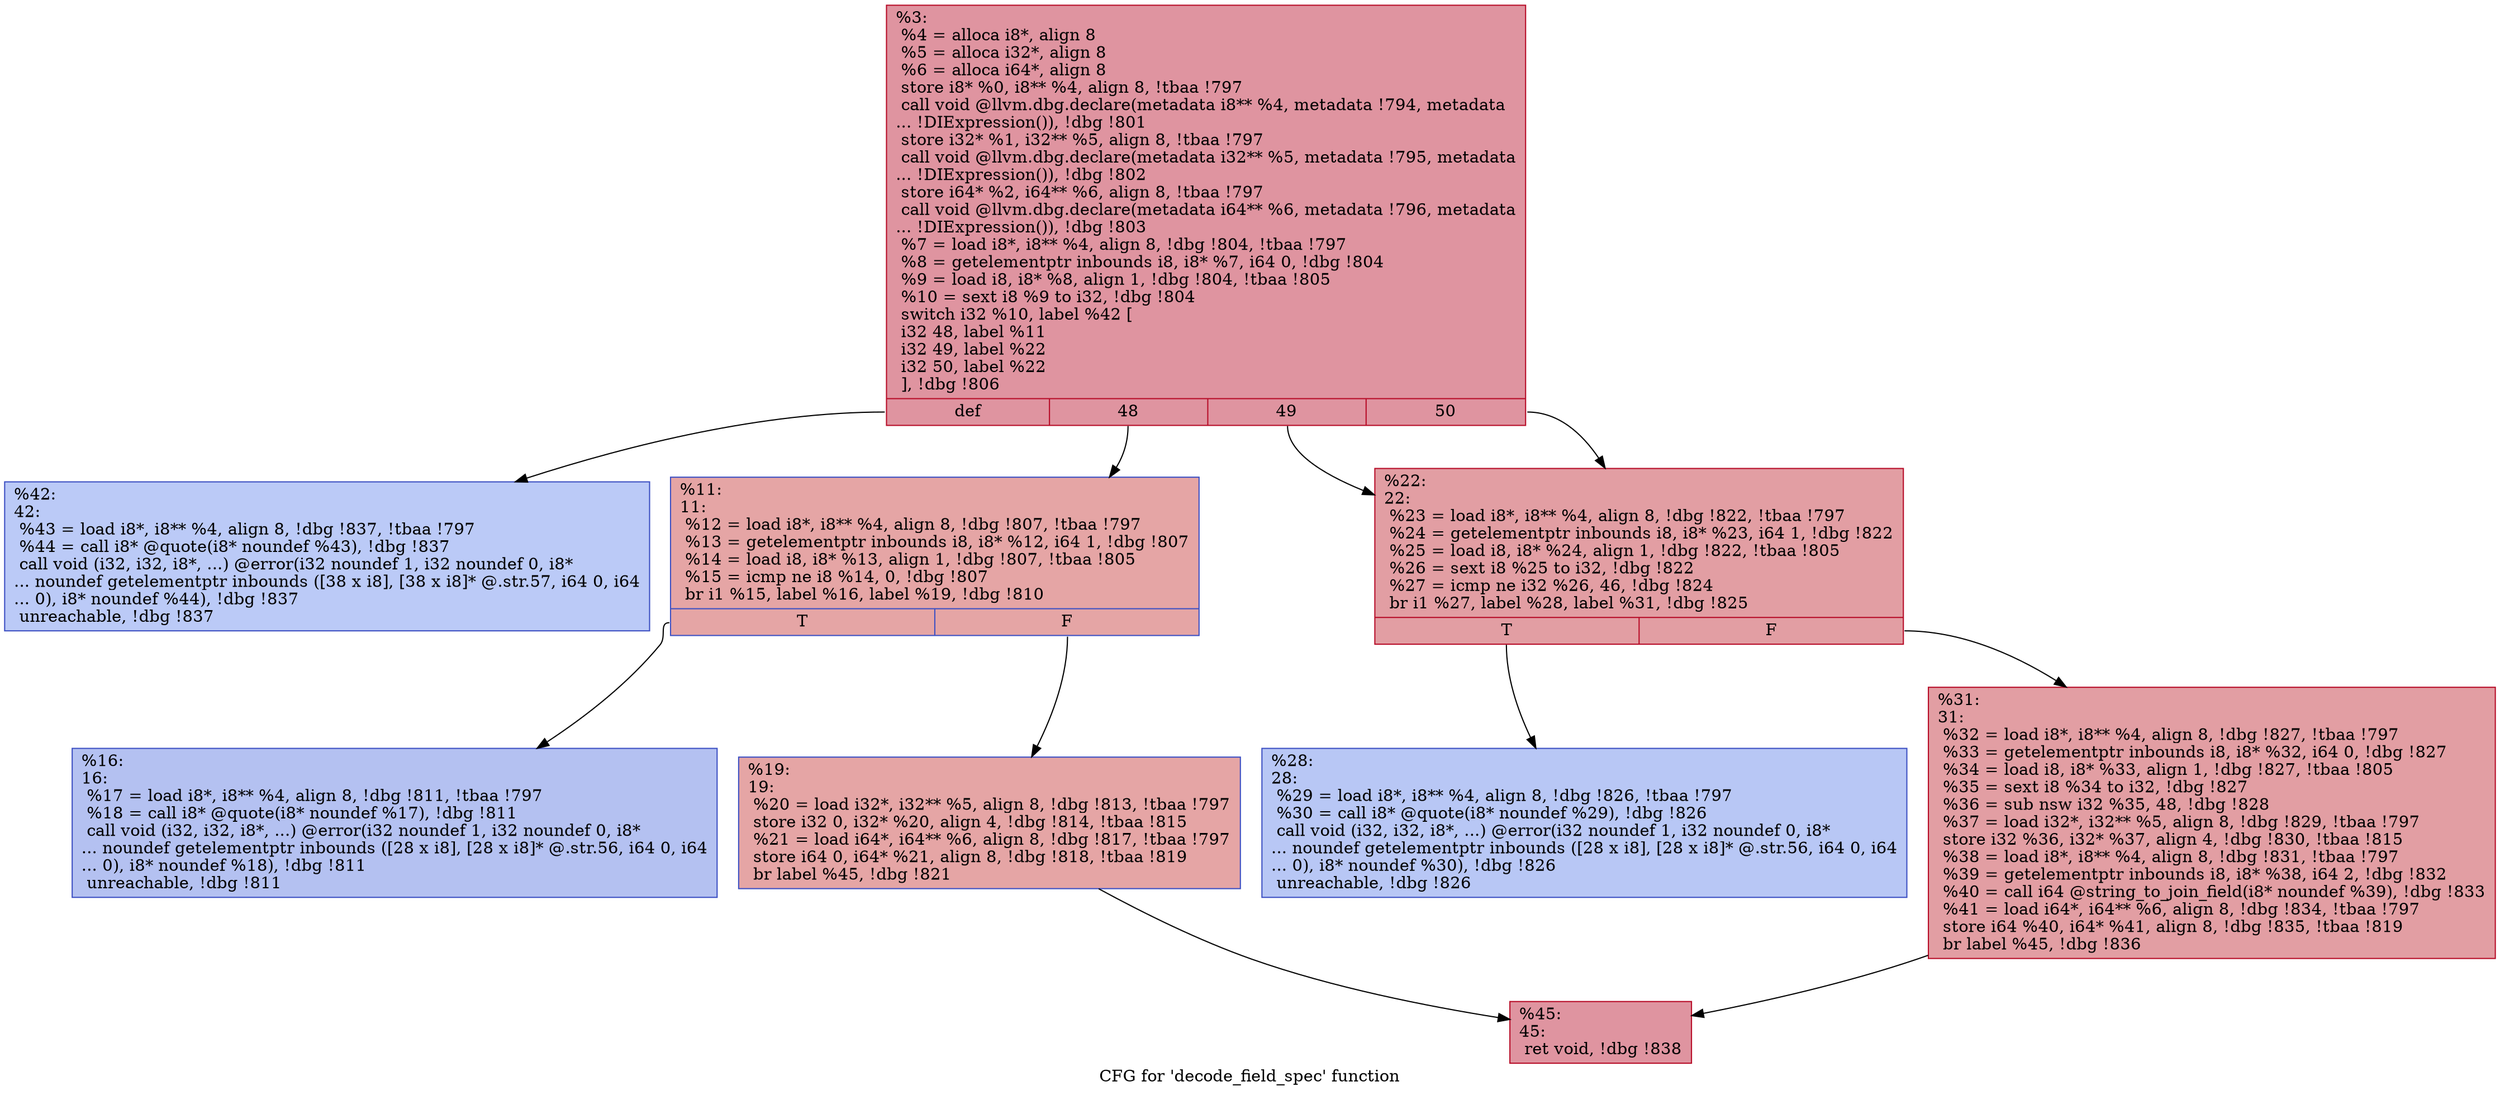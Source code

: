 digraph "CFG for 'decode_field_spec' function" {
	label="CFG for 'decode_field_spec' function";

	Node0x9b9f80 [shape=record,color="#b70d28ff", style=filled, fillcolor="#b70d2870",label="{%3:\l  %4 = alloca i8*, align 8\l  %5 = alloca i32*, align 8\l  %6 = alloca i64*, align 8\l  store i8* %0, i8** %4, align 8, !tbaa !797\l  call void @llvm.dbg.declare(metadata i8** %4, metadata !794, metadata\l... !DIExpression()), !dbg !801\l  store i32* %1, i32** %5, align 8, !tbaa !797\l  call void @llvm.dbg.declare(metadata i32** %5, metadata !795, metadata\l... !DIExpression()), !dbg !802\l  store i64* %2, i64** %6, align 8, !tbaa !797\l  call void @llvm.dbg.declare(metadata i64** %6, metadata !796, metadata\l... !DIExpression()), !dbg !803\l  %7 = load i8*, i8** %4, align 8, !dbg !804, !tbaa !797\l  %8 = getelementptr inbounds i8, i8* %7, i64 0, !dbg !804\l  %9 = load i8, i8* %8, align 1, !dbg !804, !tbaa !805\l  %10 = sext i8 %9 to i32, !dbg !804\l  switch i32 %10, label %42 [\l    i32 48, label %11\l    i32 49, label %22\l    i32 50, label %22\l  ], !dbg !806\l|{<s0>def|<s1>48|<s2>49|<s3>50}}"];
	Node0x9b9f80:s0 -> Node0x9ba1b0;
	Node0x9b9f80:s1 -> Node0x9b9fd0;
	Node0x9b9f80:s2 -> Node0x9ba0c0;
	Node0x9b9f80:s3 -> Node0x9ba0c0;
	Node0x9b9fd0 [shape=record,color="#3d50c3ff", style=filled, fillcolor="#c5333470",label="{%11:\l11:                                               \l  %12 = load i8*, i8** %4, align 8, !dbg !807, !tbaa !797\l  %13 = getelementptr inbounds i8, i8* %12, i64 1, !dbg !807\l  %14 = load i8, i8* %13, align 1, !dbg !807, !tbaa !805\l  %15 = icmp ne i8 %14, 0, !dbg !807\l  br i1 %15, label %16, label %19, !dbg !810\l|{<s0>T|<s1>F}}"];
	Node0x9b9fd0:s0 -> Node0x9ba020;
	Node0x9b9fd0:s1 -> Node0x9ba070;
	Node0x9ba020 [shape=record,color="#3d50c3ff", style=filled, fillcolor="#5572df70",label="{%16:\l16:                                               \l  %17 = load i8*, i8** %4, align 8, !dbg !811, !tbaa !797\l  %18 = call i8* @quote(i8* noundef %17), !dbg !811\l  call void (i32, i32, i8*, ...) @error(i32 noundef 1, i32 noundef 0, i8*\l... noundef getelementptr inbounds ([28 x i8], [28 x i8]* @.str.56, i64 0, i64\l... 0), i8* noundef %18), !dbg !811\l  unreachable, !dbg !811\l}"];
	Node0x9ba070 [shape=record,color="#3d50c3ff", style=filled, fillcolor="#c5333470",label="{%19:\l19:                                               \l  %20 = load i32*, i32** %5, align 8, !dbg !813, !tbaa !797\l  store i32 0, i32* %20, align 4, !dbg !814, !tbaa !815\l  %21 = load i64*, i64** %6, align 8, !dbg !817, !tbaa !797\l  store i64 0, i64* %21, align 8, !dbg !818, !tbaa !819\l  br label %45, !dbg !821\l}"];
	Node0x9ba070 -> Node0x9ba200;
	Node0x9ba0c0 [shape=record,color="#b70d28ff", style=filled, fillcolor="#be242e70",label="{%22:\l22:                                               \l  %23 = load i8*, i8** %4, align 8, !dbg !822, !tbaa !797\l  %24 = getelementptr inbounds i8, i8* %23, i64 1, !dbg !822\l  %25 = load i8, i8* %24, align 1, !dbg !822, !tbaa !805\l  %26 = sext i8 %25 to i32, !dbg !822\l  %27 = icmp ne i32 %26, 46, !dbg !824\l  br i1 %27, label %28, label %31, !dbg !825\l|{<s0>T|<s1>F}}"];
	Node0x9ba0c0:s0 -> Node0x9ba110;
	Node0x9ba0c0:s1 -> Node0x9ba160;
	Node0x9ba110 [shape=record,color="#3d50c3ff", style=filled, fillcolor="#5f7fe870",label="{%28:\l28:                                               \l  %29 = load i8*, i8** %4, align 8, !dbg !826, !tbaa !797\l  %30 = call i8* @quote(i8* noundef %29), !dbg !826\l  call void (i32, i32, i8*, ...) @error(i32 noundef 1, i32 noundef 0, i8*\l... noundef getelementptr inbounds ([28 x i8], [28 x i8]* @.str.56, i64 0, i64\l... 0), i8* noundef %30), !dbg !826\l  unreachable, !dbg !826\l}"];
	Node0x9ba160 [shape=record,color="#b70d28ff", style=filled, fillcolor="#be242e70",label="{%31:\l31:                                               \l  %32 = load i8*, i8** %4, align 8, !dbg !827, !tbaa !797\l  %33 = getelementptr inbounds i8, i8* %32, i64 0, !dbg !827\l  %34 = load i8, i8* %33, align 1, !dbg !827, !tbaa !805\l  %35 = sext i8 %34 to i32, !dbg !827\l  %36 = sub nsw i32 %35, 48, !dbg !828\l  %37 = load i32*, i32** %5, align 8, !dbg !829, !tbaa !797\l  store i32 %36, i32* %37, align 4, !dbg !830, !tbaa !815\l  %38 = load i8*, i8** %4, align 8, !dbg !831, !tbaa !797\l  %39 = getelementptr inbounds i8, i8* %38, i64 2, !dbg !832\l  %40 = call i64 @string_to_join_field(i8* noundef %39), !dbg !833\l  %41 = load i64*, i64** %6, align 8, !dbg !834, !tbaa !797\l  store i64 %40, i64* %41, align 8, !dbg !835, !tbaa !819\l  br label %45, !dbg !836\l}"];
	Node0x9ba160 -> Node0x9ba200;
	Node0x9ba1b0 [shape=record,color="#3d50c3ff", style=filled, fillcolor="#6687ed70",label="{%42:\l42:                                               \l  %43 = load i8*, i8** %4, align 8, !dbg !837, !tbaa !797\l  %44 = call i8* @quote(i8* noundef %43), !dbg !837\l  call void (i32, i32, i8*, ...) @error(i32 noundef 1, i32 noundef 0, i8*\l... noundef getelementptr inbounds ([38 x i8], [38 x i8]* @.str.57, i64 0, i64\l... 0), i8* noundef %44), !dbg !837\l  unreachable, !dbg !837\l}"];
	Node0x9ba200 [shape=record,color="#b70d28ff", style=filled, fillcolor="#b70d2870",label="{%45:\l45:                                               \l  ret void, !dbg !838\l}"];
}
